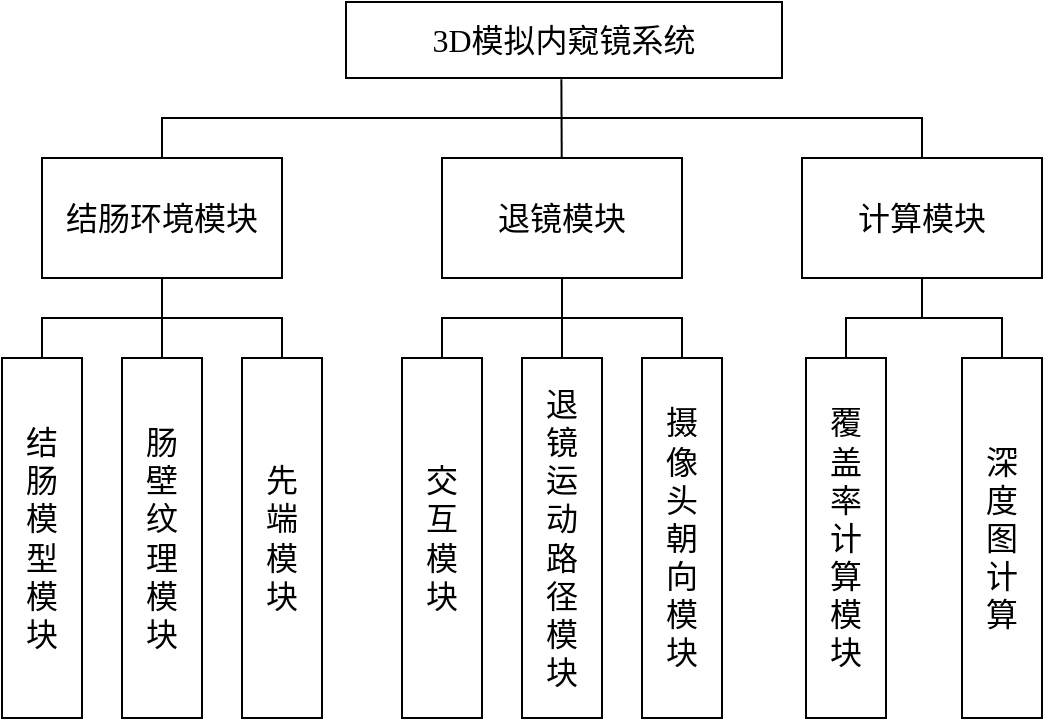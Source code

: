 <mxfile version="24.0.7" type="github">
  <diagram name="第 1 页" id="o09nwmJH8gYaiNs6TEiu">
    <mxGraphModel dx="1195" dy="650" grid="0" gridSize="10" guides="0" tooltips="1" connect="0" arrows="0" fold="1" page="0" pageScale="1" pageWidth="827" pageHeight="1169" math="0" shadow="0">
      <root>
        <mxCell id="0" />
        <mxCell id="1" parent="0" />
        <mxCell id="TBaPAQR4gGPx_6uJ96JD-1" value="&lt;font style=&quot;font-size: 16px;&quot;&gt;&lt;span style=&quot;font-family: 华文中宋;&quot; lang=&quot;EN-US&quot;&gt;3D&lt;/span&gt;&lt;span style=&quot;font-family: 华文中宋;&quot;&gt;模拟内窥镜系统&lt;/span&gt;&lt;/font&gt;" style="rounded=0;whiteSpace=wrap;html=1;" parent="1" vertex="1">
          <mxGeometry x="282" y="132" width="218" height="38" as="geometry" />
        </mxCell>
        <mxCell id="NpMSBIKZ0nWcsXwlge86-1" value="&lt;span style=&quot;font-size:12.0pt;mso-bidi-font-size:11.0pt;&lt;br/&gt;line-height:150%;font-family:宋体;mso-ascii-font-family:&amp;quot;Times New Roman&amp;quot;;&lt;br/&gt;mso-hansi-font-family:&amp;quot;Times New Roman&amp;quot;;mso-bidi-font-family:&amp;quot;Times New Roman&amp;quot;;&lt;br/&gt;mso-bidi-theme-font:minor-bidi;mso-ansi-language:EN-US;mso-fareast-language:&lt;br/&gt;ZH-CN;mso-bidi-language:AR-SA&quot;&gt;结肠环境模块&lt;/span&gt;" style="rounded=0;whiteSpace=wrap;html=1;" parent="1" vertex="1">
          <mxGeometry x="130" y="210" width="120" height="60" as="geometry" />
        </mxCell>
        <mxCell id="NpMSBIKZ0nWcsXwlge86-2" value="&lt;span style=&quot;font-size:12.0pt;mso-bidi-font-size:11.0pt;&lt;br/&gt;line-height:150%;font-family:宋体;mso-ascii-font-family:&amp;quot;Times New Roman&amp;quot;;&lt;br/&gt;mso-hansi-font-family:&amp;quot;Times New Roman&amp;quot;;mso-bidi-font-family:&amp;quot;Times New Roman&amp;quot;;&lt;br/&gt;mso-bidi-theme-font:minor-bidi;mso-ansi-language:EN-US;mso-fareast-language:&lt;br/&gt;ZH-CN;mso-bidi-language:AR-SA&quot;&gt;计算模块&lt;/span&gt;" style="rounded=0;whiteSpace=wrap;html=1;" parent="1" vertex="1">
          <mxGeometry x="510" y="210" width="120" height="60" as="geometry" />
        </mxCell>
        <mxCell id="eOaeUrl-EIrp96FyysAk-3" value="" style="endArrow=none;html=1;rounded=0;exitX=0.5;exitY=0;exitDx=0;exitDy=0;" parent="1" source="NpMSBIKZ0nWcsXwlge86-1" edge="1">
          <mxGeometry width="50" height="50" relative="1" as="geometry">
            <mxPoint x="260" y="280" as="sourcePoint" />
            <mxPoint x="390" y="190" as="targetPoint" />
            <Array as="points">
              <mxPoint x="190" y="190" />
            </Array>
          </mxGeometry>
        </mxCell>
        <mxCell id="eOaeUrl-EIrp96FyysAk-4" value="" style="endArrow=none;html=1;rounded=0;exitX=0.5;exitY=0;exitDx=0;exitDy=0;" parent="1" source="NpMSBIKZ0nWcsXwlge86-2" edge="1">
          <mxGeometry width="50" height="50" relative="1" as="geometry">
            <mxPoint x="320" y="450" as="sourcePoint" />
            <mxPoint x="390" y="190" as="targetPoint" />
            <Array as="points">
              <mxPoint x="570" y="190" />
            </Array>
          </mxGeometry>
        </mxCell>
        <mxCell id="eOaeUrl-EIrp96FyysAk-5" value="&lt;span style=&quot;font-size:12.0pt;mso-bidi-font-size:11.0pt;&lt;br/&gt;line-height:150%;font-family:宋体;mso-ascii-font-family:&amp;quot;Times New Roman&amp;quot;;&lt;br/&gt;mso-hansi-font-family:&amp;quot;Times New Roman&amp;quot;;mso-bidi-font-family:&amp;quot;Times New Roman&amp;quot;;&lt;br/&gt;mso-bidi-theme-font:minor-bidi;mso-ansi-language:EN-US;mso-fareast-language:&lt;br/&gt;ZH-CN;mso-bidi-language:AR-SA&quot;&gt;退镜模块&lt;/span&gt;" style="rounded=0;whiteSpace=wrap;html=1;" parent="1" vertex="1">
          <mxGeometry x="330" y="210" width="120" height="60" as="geometry" />
        </mxCell>
        <mxCell id="eOaeUrl-EIrp96FyysAk-7" value="&lt;span style=&quot;font-size:12.0pt;mso-bidi-font-size:11.0pt;&lt;br/&gt;line-height:150%;font-family:宋体;mso-ascii-font-family:&amp;quot;Times New Roman&amp;quot;;&lt;br/&gt;mso-hansi-font-family:&amp;quot;Times New Roman&amp;quot;;mso-bidi-font-family:&amp;quot;Times New Roman&amp;quot;;&lt;br/&gt;mso-bidi-theme-font:minor-bidi;mso-ansi-language:EN-US;mso-fareast-language:&lt;br/&gt;ZH-CN;mso-bidi-language:AR-SA&quot;&gt;结&lt;/span&gt;&lt;div&gt;&lt;span style=&quot;font-size:12.0pt;mso-bidi-font-size:11.0pt;&lt;br/&gt;line-height:150%;font-family:宋体;mso-ascii-font-family:&amp;quot;Times New Roman&amp;quot;;&lt;br/&gt;mso-hansi-font-family:&amp;quot;Times New Roman&amp;quot;;mso-bidi-font-family:&amp;quot;Times New Roman&amp;quot;;&lt;br/&gt;mso-bidi-theme-font:minor-bidi;mso-ansi-language:EN-US;mso-fareast-language:&lt;br/&gt;ZH-CN;mso-bidi-language:AR-SA&quot;&gt;肠&lt;/span&gt;&lt;/div&gt;&lt;div&gt;&lt;span style=&quot;font-size:12.0pt;mso-bidi-font-size:11.0pt;&lt;br/&gt;line-height:150%;font-family:宋体;mso-ascii-font-family:&amp;quot;Times New Roman&amp;quot;;&lt;br/&gt;mso-hansi-font-family:&amp;quot;Times New Roman&amp;quot;;mso-bidi-font-family:&amp;quot;Times New Roman&amp;quot;;&lt;br/&gt;mso-bidi-theme-font:minor-bidi;mso-ansi-language:EN-US;mso-fareast-language:&lt;br/&gt;ZH-CN;mso-bidi-language:AR-SA&quot;&gt;模&lt;/span&gt;&lt;/div&gt;&lt;div&gt;&lt;span style=&quot;font-size:12.0pt;mso-bidi-font-size:11.0pt;&lt;br/&gt;line-height:150%;font-family:宋体;mso-ascii-font-family:&amp;quot;Times New Roman&amp;quot;;&lt;br/&gt;mso-hansi-font-family:&amp;quot;Times New Roman&amp;quot;;mso-bidi-font-family:&amp;quot;Times New Roman&amp;quot;;&lt;br/&gt;mso-bidi-theme-font:minor-bidi;mso-ansi-language:EN-US;mso-fareast-language:&lt;br/&gt;ZH-CN;mso-bidi-language:AR-SA&quot;&gt;型&lt;/span&gt;&lt;/div&gt;&lt;div&gt;&lt;span style=&quot;font-size:12.0pt;mso-bidi-font-size:11.0pt;&lt;br/&gt;line-height:150%;font-family:宋体;mso-ascii-font-family:&amp;quot;Times New Roman&amp;quot;;&lt;br/&gt;mso-hansi-font-family:&amp;quot;Times New Roman&amp;quot;;mso-bidi-font-family:&amp;quot;Times New Roman&amp;quot;;&lt;br/&gt;mso-bidi-theme-font:minor-bidi;mso-ansi-language:EN-US;mso-fareast-language:&lt;br/&gt;ZH-CN;mso-bidi-language:AR-SA&quot;&gt;模&lt;/span&gt;&lt;/div&gt;&lt;div&gt;&lt;span style=&quot;font-size:12.0pt;mso-bidi-font-size:11.0pt;&lt;br/&gt;line-height:150%;font-family:宋体;mso-ascii-font-family:&amp;quot;Times New Roman&amp;quot;;&lt;br/&gt;mso-hansi-font-family:&amp;quot;Times New Roman&amp;quot;;mso-bidi-font-family:&amp;quot;Times New Roman&amp;quot;;&lt;br/&gt;mso-bidi-theme-font:minor-bidi;mso-ansi-language:EN-US;mso-fareast-language:&lt;br/&gt;ZH-CN;mso-bidi-language:AR-SA&quot;&gt;块&lt;/span&gt;&lt;/div&gt;" style="rounded=0;whiteSpace=wrap;html=1;" parent="1" vertex="1">
          <mxGeometry x="110" y="310" width="40" height="180" as="geometry" />
        </mxCell>
        <mxCell id="eOaeUrl-EIrp96FyysAk-8" value="&lt;span style=&quot;font-size:12.0pt;mso-bidi-font-size:11.0pt;&lt;br/&gt;line-height:150%;font-family:宋体;mso-ascii-font-family:&amp;quot;Times New Roman&amp;quot;;&lt;br/&gt;mso-hansi-font-family:&amp;quot;Times New Roman&amp;quot;;mso-bidi-font-family:&amp;quot;Times New Roman&amp;quot;;&lt;br/&gt;mso-bidi-theme-font:minor-bidi;mso-ansi-language:EN-US;mso-fareast-language:&lt;br/&gt;ZH-CN;mso-bidi-language:AR-SA&quot;&gt;先&lt;/span&gt;&lt;div&gt;&lt;span style=&quot;font-size:12.0pt;mso-bidi-font-size:11.0pt;&lt;br/&gt;line-height:150%;font-family:宋体;mso-ascii-font-family:&amp;quot;Times New Roman&amp;quot;;&lt;br/&gt;mso-hansi-font-family:&amp;quot;Times New Roman&amp;quot;;mso-bidi-font-family:&amp;quot;Times New Roman&amp;quot;;&lt;br/&gt;mso-bidi-theme-font:minor-bidi;mso-ansi-language:EN-US;mso-fareast-language:&lt;br/&gt;ZH-CN;mso-bidi-language:AR-SA&quot;&gt;端&lt;/span&gt;&lt;/div&gt;&lt;div&gt;&lt;span style=&quot;font-size:12.0pt;mso-bidi-font-size:11.0pt;&lt;br/&gt;line-height:150%;font-family:宋体;mso-ascii-font-family:&amp;quot;Times New Roman&amp;quot;;&lt;br/&gt;mso-hansi-font-family:&amp;quot;Times New Roman&amp;quot;;mso-bidi-font-family:&amp;quot;Times New Roman&amp;quot;;&lt;br/&gt;mso-bidi-theme-font:minor-bidi;mso-ansi-language:EN-US;mso-fareast-language:&lt;br/&gt;ZH-CN;mso-bidi-language:AR-SA&quot;&gt;模&lt;/span&gt;&lt;/div&gt;&lt;div&gt;&lt;span style=&quot;font-size:12.0pt;mso-bidi-font-size:11.0pt;&lt;br/&gt;line-height:150%;font-family:宋体;mso-ascii-font-family:&amp;quot;Times New Roman&amp;quot;;&lt;br/&gt;mso-hansi-font-family:&amp;quot;Times New Roman&amp;quot;;mso-bidi-font-family:&amp;quot;Times New Roman&amp;quot;;&lt;br/&gt;mso-bidi-theme-font:minor-bidi;mso-ansi-language:EN-US;mso-fareast-language:&lt;br/&gt;ZH-CN;mso-bidi-language:AR-SA&quot;&gt;块&lt;/span&gt;&lt;/div&gt;" style="rounded=0;whiteSpace=wrap;html=1;" parent="1" vertex="1">
          <mxGeometry x="230" y="310" width="40" height="180" as="geometry" />
        </mxCell>
        <mxCell id="eOaeUrl-EIrp96FyysAk-9" value="" style="endArrow=none;html=1;rounded=0;entryX=0.5;entryY=1;entryDx=0;entryDy=0;" parent="1" edge="1">
          <mxGeometry width="50" height="50" relative="1" as="geometry">
            <mxPoint x="190" y="340" as="sourcePoint" />
            <mxPoint x="190" y="270" as="targetPoint" />
          </mxGeometry>
        </mxCell>
        <mxCell id="eOaeUrl-EIrp96FyysAk-10" value="" style="endArrow=none;html=1;rounded=0;exitX=0.5;exitY=0;exitDx=0;exitDy=0;" parent="1" source="eOaeUrl-EIrp96FyysAk-7" edge="1">
          <mxGeometry width="50" height="50" relative="1" as="geometry">
            <mxPoint x="60" y="420" as="sourcePoint" />
            <mxPoint x="190" y="290" as="targetPoint" />
            <Array as="points">
              <mxPoint x="130" y="290" />
            </Array>
          </mxGeometry>
        </mxCell>
        <mxCell id="eOaeUrl-EIrp96FyysAk-11" value="" style="endArrow=none;html=1;rounded=0;exitX=0.5;exitY=0;exitDx=0;exitDy=0;" parent="1" source="eOaeUrl-EIrp96FyysAk-8" edge="1">
          <mxGeometry width="50" height="50" relative="1" as="geometry">
            <mxPoint x="120" y="590" as="sourcePoint" />
            <mxPoint x="190" y="290" as="targetPoint" />
            <Array as="points">
              <mxPoint x="250" y="290" />
            </Array>
          </mxGeometry>
        </mxCell>
        <mxCell id="eOaeUrl-EIrp96FyysAk-12" value="&lt;span style=&quot;font-size:12.0pt;mso-bidi-font-size:11.0pt;&lt;br/&gt;line-height:150%;font-family:宋体;mso-ascii-font-family:&amp;quot;Times New Roman&amp;quot;;&lt;br/&gt;mso-hansi-font-family:&amp;quot;Times New Roman&amp;quot;;mso-bidi-font-family:&amp;quot;Times New Roman&amp;quot;;&lt;br/&gt;mso-bidi-theme-font:minor-bidi;mso-ansi-language:EN-US;mso-fareast-language:&lt;br/&gt;ZH-CN;mso-bidi-language:AR-SA&quot;&gt;肠&lt;/span&gt;&lt;div&gt;&lt;span style=&quot;font-size:12.0pt;mso-bidi-font-size:11.0pt;&lt;br/&gt;line-height:150%;font-family:宋体;mso-ascii-font-family:&amp;quot;Times New Roman&amp;quot;;&lt;br/&gt;mso-hansi-font-family:&amp;quot;Times New Roman&amp;quot;;mso-bidi-font-family:&amp;quot;Times New Roman&amp;quot;;&lt;br/&gt;mso-bidi-theme-font:minor-bidi;mso-ansi-language:EN-US;mso-fareast-language:&lt;br/&gt;ZH-CN;mso-bidi-language:AR-SA&quot;&gt;壁&lt;/span&gt;&lt;/div&gt;&lt;div&gt;&lt;span style=&quot;font-size:12.0pt;mso-bidi-font-size:11.0pt;&lt;br/&gt;line-height:150%;font-family:宋体;mso-ascii-font-family:&amp;quot;Times New Roman&amp;quot;;&lt;br/&gt;mso-hansi-font-family:&amp;quot;Times New Roman&amp;quot;;mso-bidi-font-family:&amp;quot;Times New Roman&amp;quot;;&lt;br/&gt;mso-bidi-theme-font:minor-bidi;mso-ansi-language:EN-US;mso-fareast-language:&lt;br/&gt;ZH-CN;mso-bidi-language:AR-SA&quot;&gt;纹&lt;/span&gt;&lt;/div&gt;&lt;div&gt;&lt;span style=&quot;font-size:12.0pt;mso-bidi-font-size:11.0pt;&lt;br/&gt;line-height:150%;font-family:宋体;mso-ascii-font-family:&amp;quot;Times New Roman&amp;quot;;&lt;br/&gt;mso-hansi-font-family:&amp;quot;Times New Roman&amp;quot;;mso-bidi-font-family:&amp;quot;Times New Roman&amp;quot;;&lt;br/&gt;mso-bidi-theme-font:minor-bidi;mso-ansi-language:EN-US;mso-fareast-language:&lt;br/&gt;ZH-CN;mso-bidi-language:AR-SA&quot;&gt;理&lt;/span&gt;&lt;/div&gt;&lt;div&gt;&lt;span style=&quot;font-size:12.0pt;mso-bidi-font-size:11.0pt;&lt;br/&gt;line-height:150%;font-family:宋体;mso-ascii-font-family:&amp;quot;Times New Roman&amp;quot;;&lt;br/&gt;mso-hansi-font-family:&amp;quot;Times New Roman&amp;quot;;mso-bidi-font-family:&amp;quot;Times New Roman&amp;quot;;&lt;br/&gt;mso-bidi-theme-font:minor-bidi;mso-ansi-language:EN-US;mso-fareast-language:&lt;br/&gt;ZH-CN;mso-bidi-language:AR-SA&quot;&gt;模&lt;/span&gt;&lt;/div&gt;&lt;div&gt;&lt;span style=&quot;font-size:12.0pt;mso-bidi-font-size:11.0pt;&lt;br/&gt;line-height:150%;font-family:宋体;mso-ascii-font-family:&amp;quot;Times New Roman&amp;quot;;&lt;br/&gt;mso-hansi-font-family:&amp;quot;Times New Roman&amp;quot;;mso-bidi-font-family:&amp;quot;Times New Roman&amp;quot;;&lt;br/&gt;mso-bidi-theme-font:minor-bidi;mso-ansi-language:EN-US;mso-fareast-language:&lt;br/&gt;ZH-CN;mso-bidi-language:AR-SA&quot;&gt;块&lt;/span&gt;&lt;/div&gt;" style="rounded=0;whiteSpace=wrap;html=1;" parent="1" vertex="1">
          <mxGeometry x="170" y="310" width="40" height="180" as="geometry" />
        </mxCell>
        <mxCell id="eOaeUrl-EIrp96FyysAk-13" value="" style="endArrow=none;html=1;rounded=0;" parent="1" source="eOaeUrl-EIrp96FyysAk-12" edge="1">
          <mxGeometry width="50" height="50" relative="1" as="geometry">
            <mxPoint x="190" y="380" as="sourcePoint" />
            <mxPoint x="190" y="300" as="targetPoint" />
          </mxGeometry>
        </mxCell>
        <mxCell id="eOaeUrl-EIrp96FyysAk-14" value="&lt;div&gt;&lt;div&gt;&lt;font face=&quot;宋体&quot;&gt;&lt;span style=&quot;font-size: 16px;&quot;&gt;交&lt;/span&gt;&lt;/font&gt;&lt;/div&gt;&lt;div&gt;&lt;font face=&quot;宋体&quot;&gt;&lt;span style=&quot;font-size: 16px;&quot;&gt;互&lt;/span&gt;&lt;/font&gt;&lt;/div&gt;&lt;div&gt;&lt;font face=&quot;宋体&quot;&gt;&lt;span style=&quot;font-size: 16px;&quot;&gt;模&lt;/span&gt;&lt;/font&gt;&lt;/div&gt;&lt;div&gt;&lt;font face=&quot;宋体&quot;&gt;&lt;span style=&quot;font-size: 16px;&quot;&gt;块&lt;/span&gt;&lt;/font&gt;&lt;/div&gt;&lt;/div&gt;" style="rounded=0;whiteSpace=wrap;html=1;" parent="1" vertex="1">
          <mxGeometry x="310" y="310" width="40" height="180" as="geometry" />
        </mxCell>
        <mxCell id="eOaeUrl-EIrp96FyysAk-15" value="&lt;font face=&quot;宋体&quot;&gt;&lt;span style=&quot;font-size: 16px;&quot;&gt;摄&lt;/span&gt;&lt;/font&gt;&lt;div&gt;&lt;font face=&quot;宋体&quot;&gt;&lt;span style=&quot;font-size: 16px;&quot;&gt;像&lt;/span&gt;&lt;/font&gt;&lt;/div&gt;&lt;div&gt;&lt;font face=&quot;宋体&quot;&gt;&lt;span style=&quot;font-size: 16px;&quot;&gt;头&lt;/span&gt;&lt;/font&gt;&lt;/div&gt;&lt;div&gt;&lt;font face=&quot;宋体&quot;&gt;&lt;span style=&quot;font-size: 16px;&quot;&gt;朝&lt;/span&gt;&lt;/font&gt;&lt;/div&gt;&lt;div&gt;&lt;font face=&quot;宋体&quot;&gt;&lt;span style=&quot;font-size: 16px;&quot;&gt;向&lt;/span&gt;&lt;/font&gt;&lt;/div&gt;&lt;div&gt;&lt;font face=&quot;宋体&quot;&gt;&lt;span style=&quot;font-size: 16px;&quot;&gt;模&lt;/span&gt;&lt;/font&gt;&lt;/div&gt;&lt;div&gt;&lt;font face=&quot;宋体&quot;&gt;&lt;span style=&quot;font-size: 16px;&quot;&gt;块&lt;/span&gt;&lt;/font&gt;&lt;/div&gt;" style="rounded=0;whiteSpace=wrap;html=1;" parent="1" vertex="1">
          <mxGeometry x="430" y="310" width="40" height="180" as="geometry" />
        </mxCell>
        <mxCell id="eOaeUrl-EIrp96FyysAk-16" value="" style="endArrow=none;html=1;rounded=0;entryX=0.5;entryY=1;entryDx=0;entryDy=0;" parent="1" edge="1">
          <mxGeometry width="50" height="50" relative="1" as="geometry">
            <mxPoint x="390" y="340" as="sourcePoint" />
            <mxPoint x="390" y="270" as="targetPoint" />
          </mxGeometry>
        </mxCell>
        <mxCell id="eOaeUrl-EIrp96FyysAk-17" value="" style="endArrow=none;html=1;rounded=0;exitX=0.5;exitY=0;exitDx=0;exitDy=0;" parent="1" source="eOaeUrl-EIrp96FyysAk-14" edge="1">
          <mxGeometry width="50" height="50" relative="1" as="geometry">
            <mxPoint x="260" y="420" as="sourcePoint" />
            <mxPoint x="390" y="290" as="targetPoint" />
            <Array as="points">
              <mxPoint x="330" y="290" />
            </Array>
          </mxGeometry>
        </mxCell>
        <mxCell id="eOaeUrl-EIrp96FyysAk-18" value="" style="endArrow=none;html=1;rounded=0;exitX=0.5;exitY=0;exitDx=0;exitDy=0;" parent="1" source="eOaeUrl-EIrp96FyysAk-15" edge="1">
          <mxGeometry width="50" height="50" relative="1" as="geometry">
            <mxPoint x="320" y="590" as="sourcePoint" />
            <mxPoint x="390" y="290" as="targetPoint" />
            <Array as="points">
              <mxPoint x="450" y="290" />
            </Array>
          </mxGeometry>
        </mxCell>
        <mxCell id="eOaeUrl-EIrp96FyysAk-19" value="&lt;font face=&quot;宋体&quot;&gt;&lt;span style=&quot;font-size: 16px;&quot;&gt;退&lt;/span&gt;&lt;/font&gt;&lt;div&gt;&lt;font face=&quot;宋体&quot;&gt;&lt;span style=&quot;font-size: 16px;&quot;&gt;镜&lt;/span&gt;&lt;/font&gt;&lt;/div&gt;&lt;div&gt;&lt;font face=&quot;宋体&quot;&gt;&lt;span style=&quot;font-size: 16px;&quot;&gt;运&lt;/span&gt;&lt;/font&gt;&lt;/div&gt;&lt;div&gt;&lt;font face=&quot;宋体&quot;&gt;&lt;span style=&quot;font-size: 16px;&quot;&gt;动&lt;/span&gt;&lt;/font&gt;&lt;/div&gt;&lt;div&gt;&lt;font face=&quot;宋体&quot;&gt;&lt;span style=&quot;font-size: 16px;&quot;&gt;路&lt;/span&gt;&lt;/font&gt;&lt;/div&gt;&lt;div&gt;&lt;font face=&quot;宋体&quot;&gt;&lt;span style=&quot;font-size: 16px;&quot;&gt;径&lt;/span&gt;&lt;/font&gt;&lt;/div&gt;&lt;div&gt;&lt;font face=&quot;宋体&quot;&gt;&lt;span style=&quot;font-size: 16px;&quot;&gt;模&lt;/span&gt;&lt;/font&gt;&lt;/div&gt;&lt;div&gt;&lt;font face=&quot;宋体&quot;&gt;&lt;span style=&quot;font-size: 16px;&quot;&gt;块&lt;/span&gt;&lt;/font&gt;&lt;/div&gt;" style="rounded=0;whiteSpace=wrap;html=1;" parent="1" vertex="1">
          <mxGeometry x="370" y="310" width="40" height="180" as="geometry" />
        </mxCell>
        <mxCell id="eOaeUrl-EIrp96FyysAk-20" value="" style="endArrow=none;html=1;rounded=0;" parent="1" source="eOaeUrl-EIrp96FyysAk-19" edge="1">
          <mxGeometry width="50" height="50" relative="1" as="geometry">
            <mxPoint x="390" y="380" as="sourcePoint" />
            <mxPoint x="390" y="300" as="targetPoint" />
          </mxGeometry>
        </mxCell>
        <mxCell id="eOaeUrl-EIrp96FyysAk-22" value="&lt;font face=&quot;宋体&quot;&gt;&lt;span style=&quot;font-size: 16px;&quot;&gt;深&lt;/span&gt;&lt;/font&gt;&lt;div&gt;&lt;font face=&quot;宋体&quot;&gt;&lt;span style=&quot;font-size: 16px;&quot;&gt;度&lt;/span&gt;&lt;/font&gt;&lt;/div&gt;&lt;div&gt;&lt;font face=&quot;宋体&quot;&gt;&lt;span style=&quot;font-size: 16px;&quot;&gt;图&lt;/span&gt;&lt;/font&gt;&lt;/div&gt;&lt;div&gt;&lt;font face=&quot;宋体&quot;&gt;&lt;span style=&quot;font-size: 16px;&quot;&gt;计&lt;/span&gt;&lt;/font&gt;&lt;/div&gt;&lt;div&gt;&lt;font face=&quot;宋体&quot;&gt;&lt;span style=&quot;font-size: 16px;&quot;&gt;算&lt;/span&gt;&lt;/font&gt;&lt;/div&gt;" style="rounded=0;whiteSpace=wrap;html=1;" parent="1" vertex="1">
          <mxGeometry x="590" y="310" width="40" height="180" as="geometry" />
        </mxCell>
        <mxCell id="eOaeUrl-EIrp96FyysAk-23" value="" style="endArrow=none;html=1;rounded=0;entryX=0.5;entryY=1;entryDx=0;entryDy=0;" parent="1" target="NpMSBIKZ0nWcsXwlge86-2" edge="1">
          <mxGeometry width="50" height="50" relative="1" as="geometry">
            <mxPoint x="570" y="290" as="sourcePoint" />
            <mxPoint x="590" y="270" as="targetPoint" />
          </mxGeometry>
        </mxCell>
        <mxCell id="eOaeUrl-EIrp96FyysAk-25" value="" style="endArrow=none;html=1;rounded=0;exitX=0.5;exitY=0;exitDx=0;exitDy=0;" parent="1" source="eOaeUrl-EIrp96FyysAk-22" edge="1">
          <mxGeometry width="50" height="50" relative="1" as="geometry">
            <mxPoint x="520" y="590" as="sourcePoint" />
            <mxPoint x="590" y="290" as="targetPoint" />
            <Array as="points">
              <mxPoint x="610" y="290" />
            </Array>
          </mxGeometry>
        </mxCell>
        <mxCell id="eOaeUrl-EIrp96FyysAk-26" value="&lt;div&gt;&lt;font face=&quot;宋体&quot;&gt;&lt;span style=&quot;font-size: 16px;&quot;&gt;覆&lt;/span&gt;&lt;/font&gt;&lt;/div&gt;&lt;div&gt;&lt;font face=&quot;宋体&quot;&gt;&lt;span style=&quot;font-size: 16px;&quot;&gt;盖&lt;/span&gt;&lt;/font&gt;&lt;/div&gt;&lt;div&gt;&lt;font face=&quot;宋体&quot;&gt;&lt;span style=&quot;font-size: 16px;&quot;&gt;率&lt;/span&gt;&lt;/font&gt;&lt;/div&gt;&lt;div&gt;&lt;font face=&quot;宋体&quot;&gt;&lt;span style=&quot;font-size: 16px;&quot;&gt;计&lt;/span&gt;&lt;/font&gt;&lt;/div&gt;&lt;div&gt;&lt;font face=&quot;宋体&quot;&gt;&lt;span style=&quot;font-size: 16px;&quot;&gt;算&lt;/span&gt;&lt;/font&gt;&lt;/div&gt;&lt;div&gt;&lt;font face=&quot;宋体&quot;&gt;&lt;span style=&quot;font-size: 16px;&quot;&gt;模&lt;/span&gt;&lt;/font&gt;&lt;/div&gt;&lt;div&gt;&lt;font face=&quot;宋体&quot;&gt;&lt;span style=&quot;font-size: 16px;&quot;&gt;块&lt;/span&gt;&lt;/font&gt;&lt;/div&gt;" style="rounded=0;whiteSpace=wrap;html=1;" parent="1" vertex="1">
          <mxGeometry x="512" y="310" width="40" height="180" as="geometry" />
        </mxCell>
        <mxCell id="eOaeUrl-EIrp96FyysAk-27" value="" style="endArrow=none;html=1;rounded=0;" parent="1" edge="1">
          <mxGeometry width="50" height="50" relative="1" as="geometry">
            <mxPoint x="532" y="310" as="sourcePoint" />
            <mxPoint x="592" y="290" as="targetPoint" />
            <Array as="points">
              <mxPoint x="532" y="290" />
            </Array>
          </mxGeometry>
        </mxCell>
        <mxCell id="eOaeUrl-EIrp96FyysAk-30" value="" style="endArrow=none;html=1;rounded=0;entryX=0.494;entryY=1.016;entryDx=0;entryDy=0;entryPerimeter=0;" parent="1" source="eOaeUrl-EIrp96FyysAk-5" target="TBaPAQR4gGPx_6uJ96JD-1" edge="1">
          <mxGeometry width="50" height="50" relative="1" as="geometry">
            <mxPoint x="430" y="320" as="sourcePoint" />
            <mxPoint x="480" y="270" as="targetPoint" />
          </mxGeometry>
        </mxCell>
      </root>
    </mxGraphModel>
  </diagram>
</mxfile>
